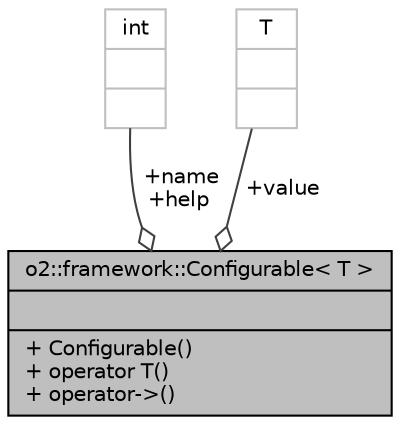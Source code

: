 digraph "o2::framework::Configurable&lt; T &gt;"
{
 // INTERACTIVE_SVG=YES
  bgcolor="transparent";
  edge [fontname="Helvetica",fontsize="10",labelfontname="Helvetica",labelfontsize="10"];
  node [fontname="Helvetica",fontsize="10",shape=record];
  Node8 [label="{o2::framework::Configurable\< T \>\n||+ Configurable()\l+ operator T()\l+ operator-\>()\l}",height=0.2,width=0.4,color="black", fillcolor="grey75", style="filled", fontcolor="black"];
  Node9 -> Node8 [color="grey25",fontsize="10",style="solid",label=" +name\n+help" ,arrowhead="odiamond",fontname="Helvetica"];
  Node9 [label="{int\n||}",height=0.2,width=0.4,color="grey75"];
  Node10 -> Node8 [color="grey25",fontsize="10",style="solid",label=" +value" ,arrowhead="odiamond",fontname="Helvetica"];
  Node10 [label="{T\n||}",height=0.2,width=0.4,color="grey75"];
}
